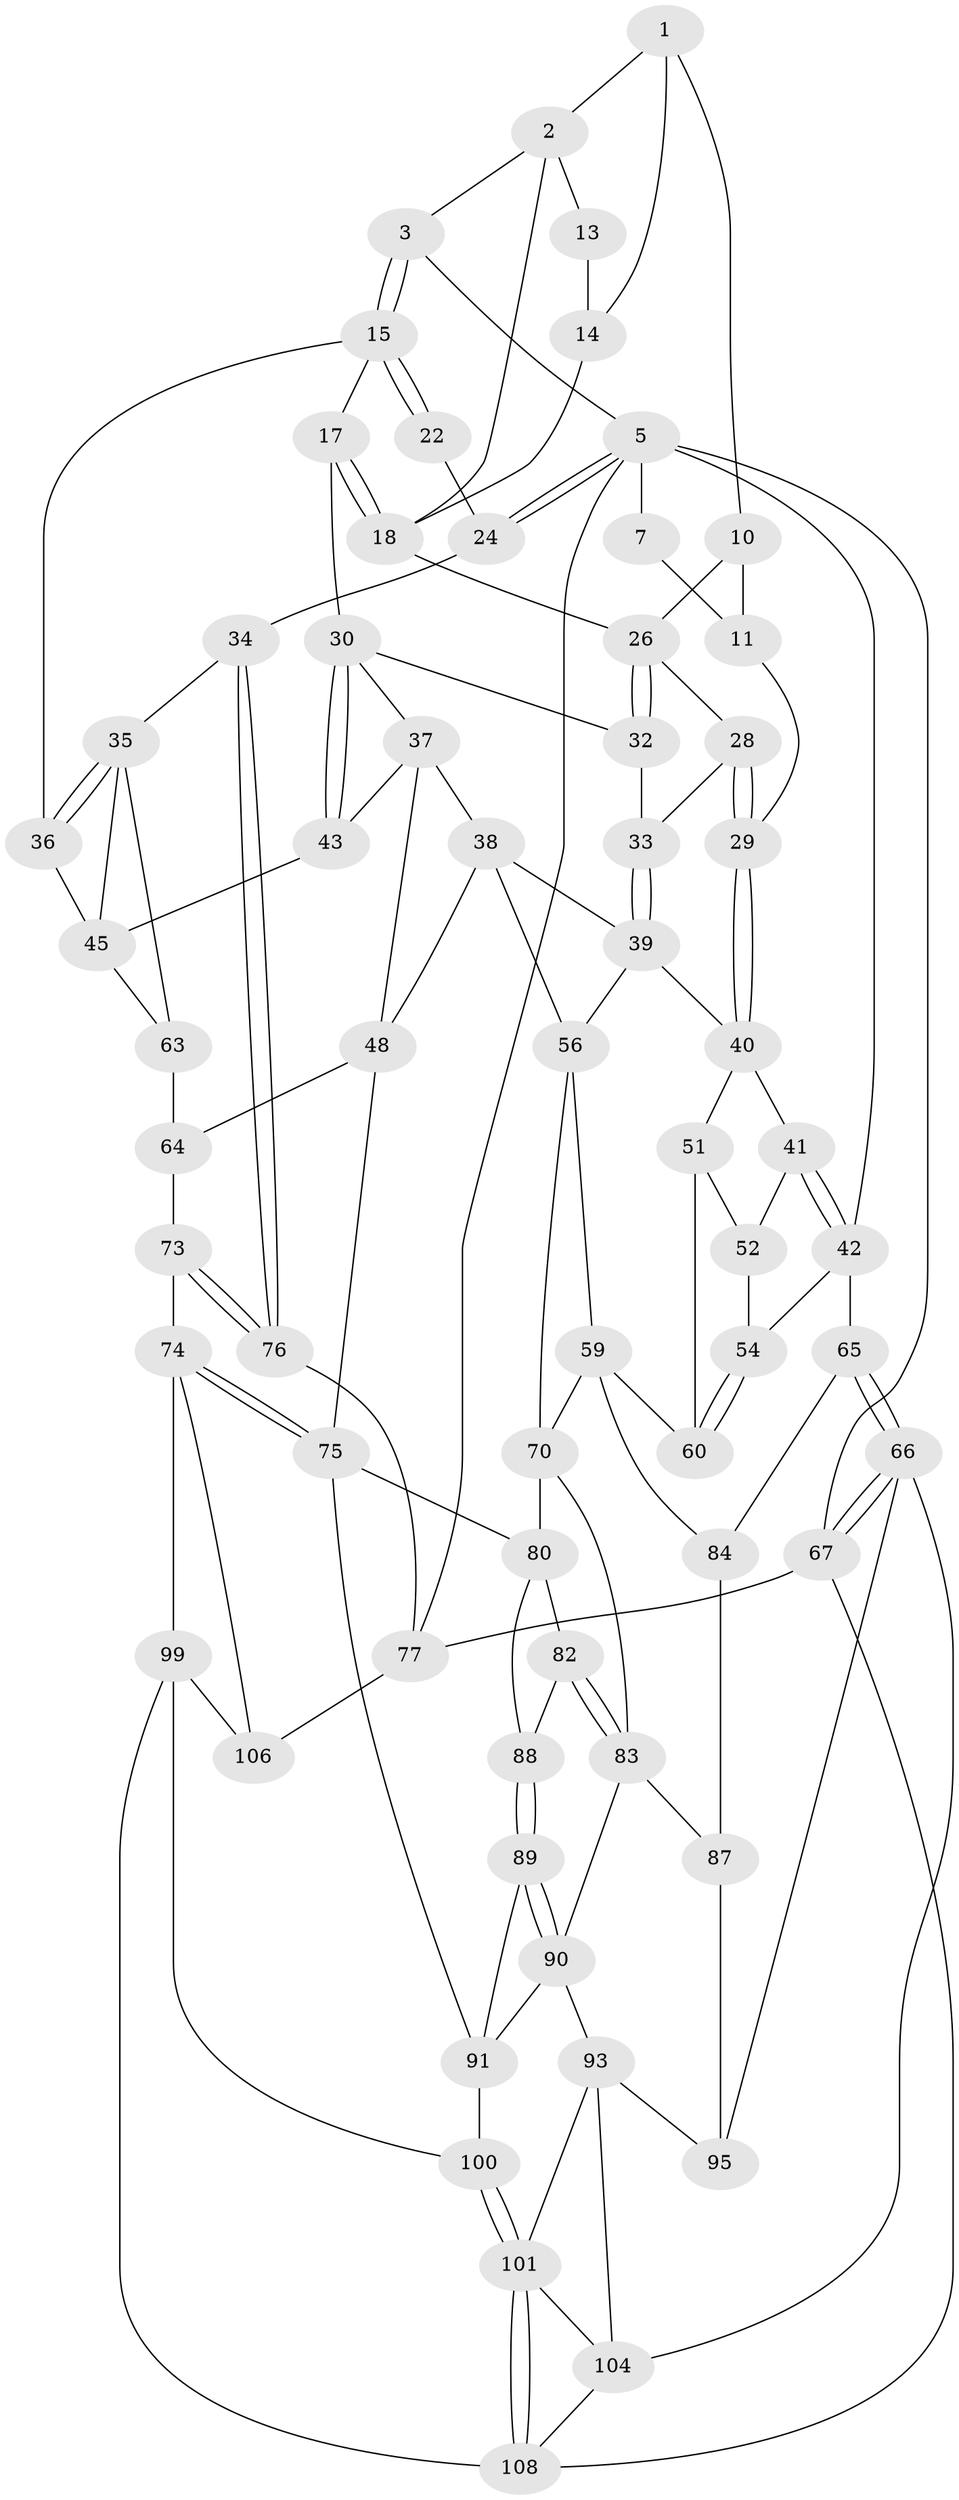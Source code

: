 // original degree distribution, {3: 0.02727272727272727, 4: 0.24545454545454545, 5: 0.4818181818181818, 6: 0.24545454545454545}
// Generated by graph-tools (version 1.1) at 2025/11/02/27/25 16:11:55]
// undirected, 66 vertices, 136 edges
graph export_dot {
graph [start="1"]
  node [color=gray90,style=filled];
  1 [pos="+0.32517271559620126+0",super="+9"];
  2 [pos="+0.502013530371876+0",super="+12"];
  3 [pos="+0.7118492954574696+0",super="+4"];
  5 [pos="+1+0",super="+6"];
  7 [pos="+0+0",super="+8"];
  10 [pos="+0.3460122748622569+0.1251759719142928"];
  11 [pos="+0.2964929357080507+0",super="+19"];
  13 [pos="+0.46702339558762546+0.040842506436734545"];
  14 [pos="+0.3935329430422045+0.10011922579015604",super="+21"];
  15 [pos="+0.7591604646134739+0.15053510533092251",super="+16"];
  17 [pos="+0.6342271270456638+0.1797854715017202"];
  18 [pos="+0.593081621183023+0.151723965678172",super="+20"];
  22 [pos="+0.7919581202247761+0.14676685233949416",super="+23"];
  24 [pos="+1+0.2665720468227815",super="+25"];
  26 [pos="+0.45594662515416384+0.18622829994001985",super="+27"];
  28 [pos="+0.2576558887141814+0.2156796690939474"];
  29 [pos="+0.25166563290454125+0.21858596065599772"];
  30 [pos="+0.5504138267532983+0.28539118411577324",super="+31"];
  32 [pos="+0.45546534877286576+0.25655019420340114"];
  33 [pos="+0.4506368648316506+0.25776910472210757"];
  34 [pos="+1+0.35634308033218076"];
  35 [pos="+1+0.3657946882755682",super="+61"];
  36 [pos="+0.7486614416052835+0.29773461887619096"];
  37 [pos="+0.4551717209879963+0.3084114897475626",super="+44"];
  38 [pos="+0.41653655262142303+0.3384281011282112",super="+50"];
  39 [pos="+0.33184451425178857+0.3187263358259094",super="+46"];
  40 [pos="+0.25006875353720437+0.2224147518437698",super="+47"];
  41 [pos="+0.06766508136490834+0.2564401396053735"];
  42 [pos="+0+0.00452986147989892",super="+55"];
  43 [pos="+0.5567078413606065+0.38320358298357854"];
  45 [pos="+0.7415321328994389+0.31705469065399566",super="+62"];
  48 [pos="+0.5166808235668171+0.4757871237633768",super="+49"];
  51 [pos="+0.16500194743822505+0.37362537304665566",super="+58"];
  52 [pos="+0.0687419033698095+0.26403456711288537",super="+53"];
  54 [pos="+0+0.4916835844187222"];
  56 [pos="+0.4200811350698449+0.4879697462991787",super="+57"];
  59 [pos="+0.18541407975547314+0.5247010999750267",super="+72"];
  60 [pos="+0.17052987807907902+0.51075440560505"];
  63 [pos="+0.5763617595744129+0.46847878629495904",super="+68"];
  64 [pos="+0.5391692747569954+0.4751879927263948",super="+69"];
  65 [pos="+0+0.7148255375276955"];
  66 [pos="+0+1",super="+103"];
  67 [pos="+0+1"];
  70 [pos="+0.35181342965517126+0.5814380495255714",super="+71"];
  73 [pos="+0.7885933434062424+0.6607211352437585"];
  74 [pos="+0.6151389478469909+0.7493572019683785",super="+98"];
  75 [pos="+0.5613050188136028+0.7097311390708045",super="+79"];
  76 [pos="+1+0.786375779616827"];
  77 [pos="+1+1",super="+78"];
  80 [pos="+0.4608481286377705+0.6962401636774094",super="+81"];
  82 [pos="+0.31012530006549993+0.6838768279803802"];
  83 [pos="+0.2530446340034253+0.6818708734697799",super="+86"];
  84 [pos="+0+0.6831864517094842",super="+85"];
  87 [pos="+0.18123819983993847+0.7438538283319206",super="+96"];
  88 [pos="+0.3833957690270067+0.6980485595134414"];
  89 [pos="+0.31845928516949107+0.8032453019661356"];
  90 [pos="+0.31643650350222924+0.804092910358628",super="+92"];
  91 [pos="+0.42655346669131006+0.777257908410298",super="+97"];
  93 [pos="+0.3024898740032147+0.835451299481301",super="+94"];
  95 [pos="+0.1744343747919039+0.8565096463084857"];
  99 [pos="+0.5067398906434387+0.8978758186096046",super="+107"];
  100 [pos="+0.41647323690474036+0.9182847831857135"];
  101 [pos="+0.3863052844212999+0.9382969996594478",super="+102"];
  104 [pos="+0.24653705229882433+0.9865072503471322",super="+105"];
  106 [pos="+0.6790002356154343+0.9135465679145836",super="+109"];
  108 [pos="+0.4251854357521303+1",super="+110"];
  1 -- 2;
  1 -- 10;
  1 -- 14;
  2 -- 3;
  2 -- 18;
  2 -- 13;
  3 -- 15;
  3 -- 15;
  3 -- 5;
  5 -- 24;
  5 -- 24;
  5 -- 77;
  5 -- 42;
  5 -- 67;
  5 -- 7;
  7 -- 11 [weight=2];
  10 -- 11;
  10 -- 26;
  11 -- 29;
  13 -- 14 [weight=2];
  14 -- 18;
  15 -- 22;
  15 -- 22;
  15 -- 17;
  15 -- 36;
  17 -- 18;
  17 -- 18;
  17 -- 30;
  18 -- 26;
  22 -- 24 [weight=2];
  24 -- 34;
  26 -- 32;
  26 -- 32;
  26 -- 28;
  28 -- 29;
  28 -- 29;
  28 -- 33;
  29 -- 40;
  29 -- 40;
  30 -- 43;
  30 -- 43;
  30 -- 32;
  30 -- 37;
  32 -- 33;
  33 -- 39;
  33 -- 39;
  34 -- 35;
  34 -- 76;
  34 -- 76;
  35 -- 36;
  35 -- 36;
  35 -- 45;
  35 -- 63;
  36 -- 45;
  37 -- 38;
  37 -- 48;
  37 -- 43;
  38 -- 39;
  38 -- 56;
  38 -- 48;
  39 -- 40;
  39 -- 56;
  40 -- 41;
  40 -- 51;
  41 -- 42;
  41 -- 42;
  41 -- 52;
  42 -- 65;
  42 -- 54;
  43 -- 45;
  45 -- 63;
  48 -- 64;
  48 -- 75;
  51 -- 52 [weight=2];
  51 -- 60;
  52 -- 54;
  54 -- 60;
  54 -- 60;
  56 -- 70;
  56 -- 59;
  59 -- 60;
  59 -- 84;
  59 -- 70;
  63 -- 64 [weight=2];
  64 -- 73;
  65 -- 66;
  65 -- 66;
  65 -- 84;
  66 -- 67;
  66 -- 67;
  66 -- 95;
  66 -- 104;
  67 -- 77;
  67 -- 108;
  70 -- 83;
  70 -- 80;
  73 -- 74;
  73 -- 76;
  73 -- 76;
  74 -- 75;
  74 -- 75;
  74 -- 99;
  74 -- 106;
  75 -- 80;
  75 -- 91;
  76 -- 77;
  77 -- 106 [weight=2];
  80 -- 88;
  80 -- 82;
  82 -- 83;
  82 -- 83;
  82 -- 88;
  83 -- 90;
  83 -- 87;
  84 -- 87 [weight=2];
  87 -- 95;
  88 -- 89;
  88 -- 89;
  89 -- 90;
  89 -- 90;
  89 -- 91;
  90 -- 93;
  90 -- 91;
  91 -- 100;
  93 -- 101;
  93 -- 104;
  93 -- 95;
  99 -- 100;
  99 -- 106;
  99 -- 108;
  100 -- 101;
  100 -- 101;
  101 -- 108;
  101 -- 108;
  101 -- 104;
  104 -- 108;
}
